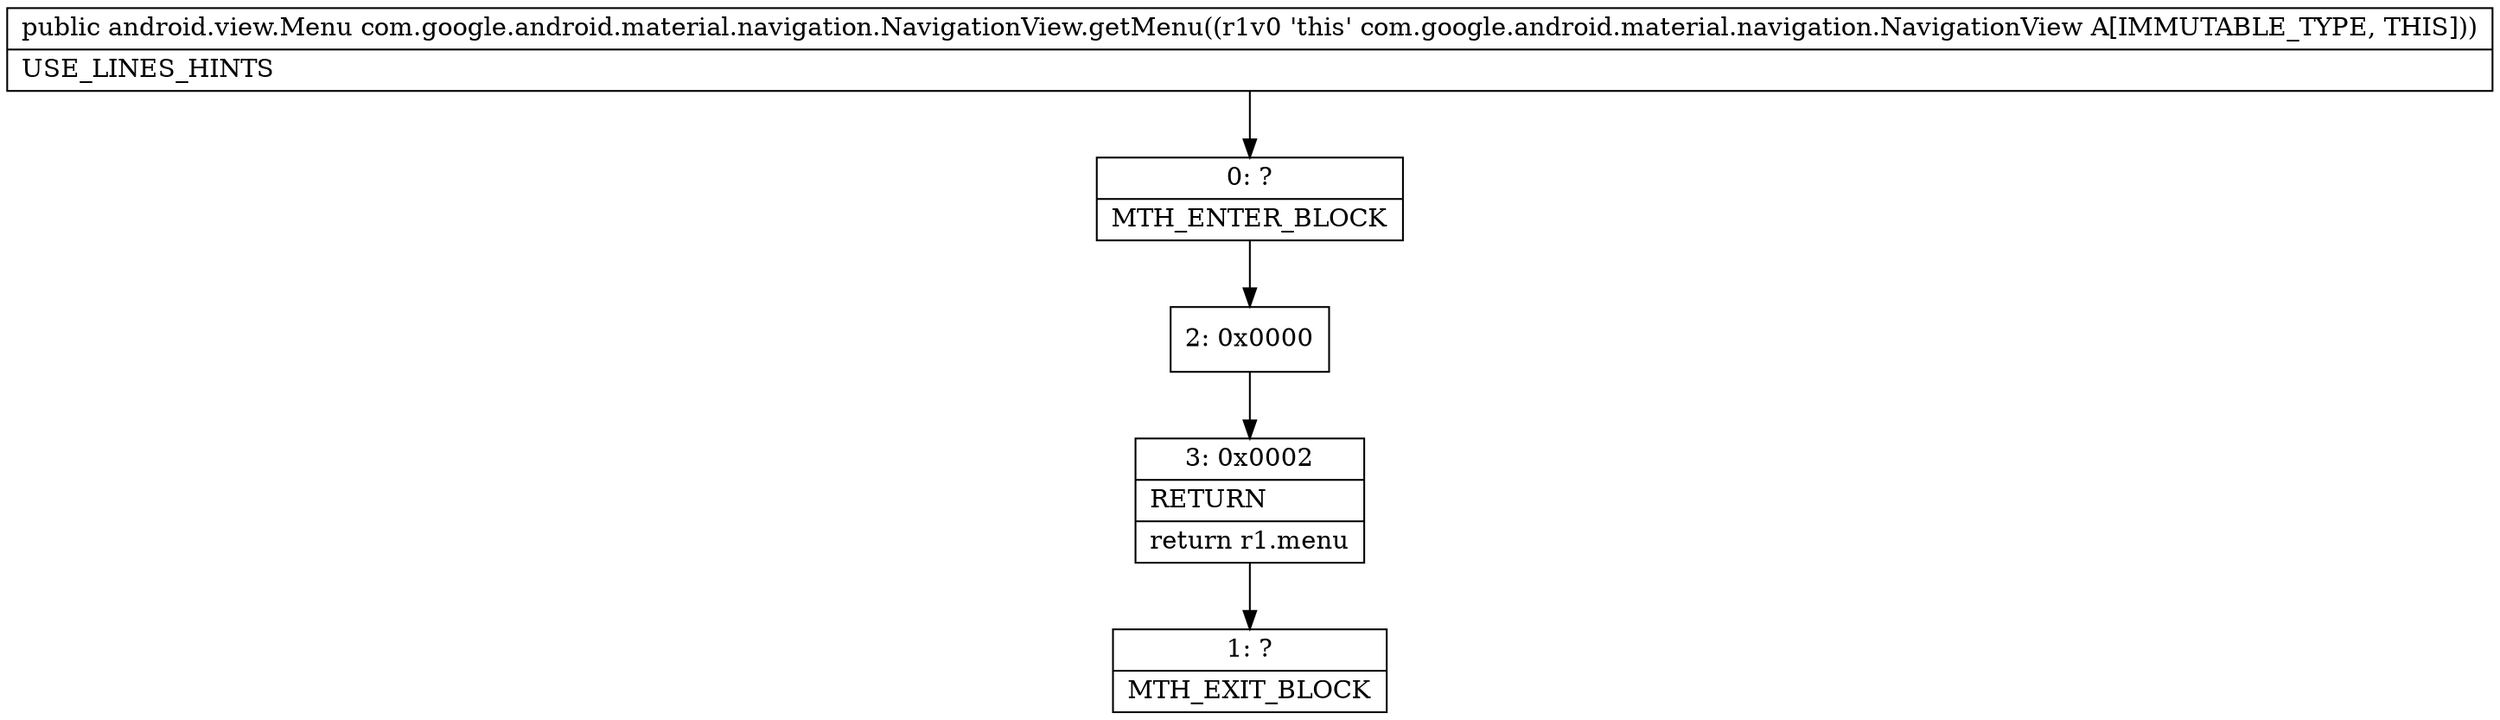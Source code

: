 digraph "CFG forcom.google.android.material.navigation.NavigationView.getMenu()Landroid\/view\/Menu;" {
Node_0 [shape=record,label="{0\:\ ?|MTH_ENTER_BLOCK\l}"];
Node_2 [shape=record,label="{2\:\ 0x0000}"];
Node_3 [shape=record,label="{3\:\ 0x0002|RETURN\l|return r1.menu\l}"];
Node_1 [shape=record,label="{1\:\ ?|MTH_EXIT_BLOCK\l}"];
MethodNode[shape=record,label="{public android.view.Menu com.google.android.material.navigation.NavigationView.getMenu((r1v0 'this' com.google.android.material.navigation.NavigationView A[IMMUTABLE_TYPE, THIS]))  | USE_LINES_HINTS\l}"];
MethodNode -> Node_0;Node_0 -> Node_2;
Node_2 -> Node_3;
Node_3 -> Node_1;
}

